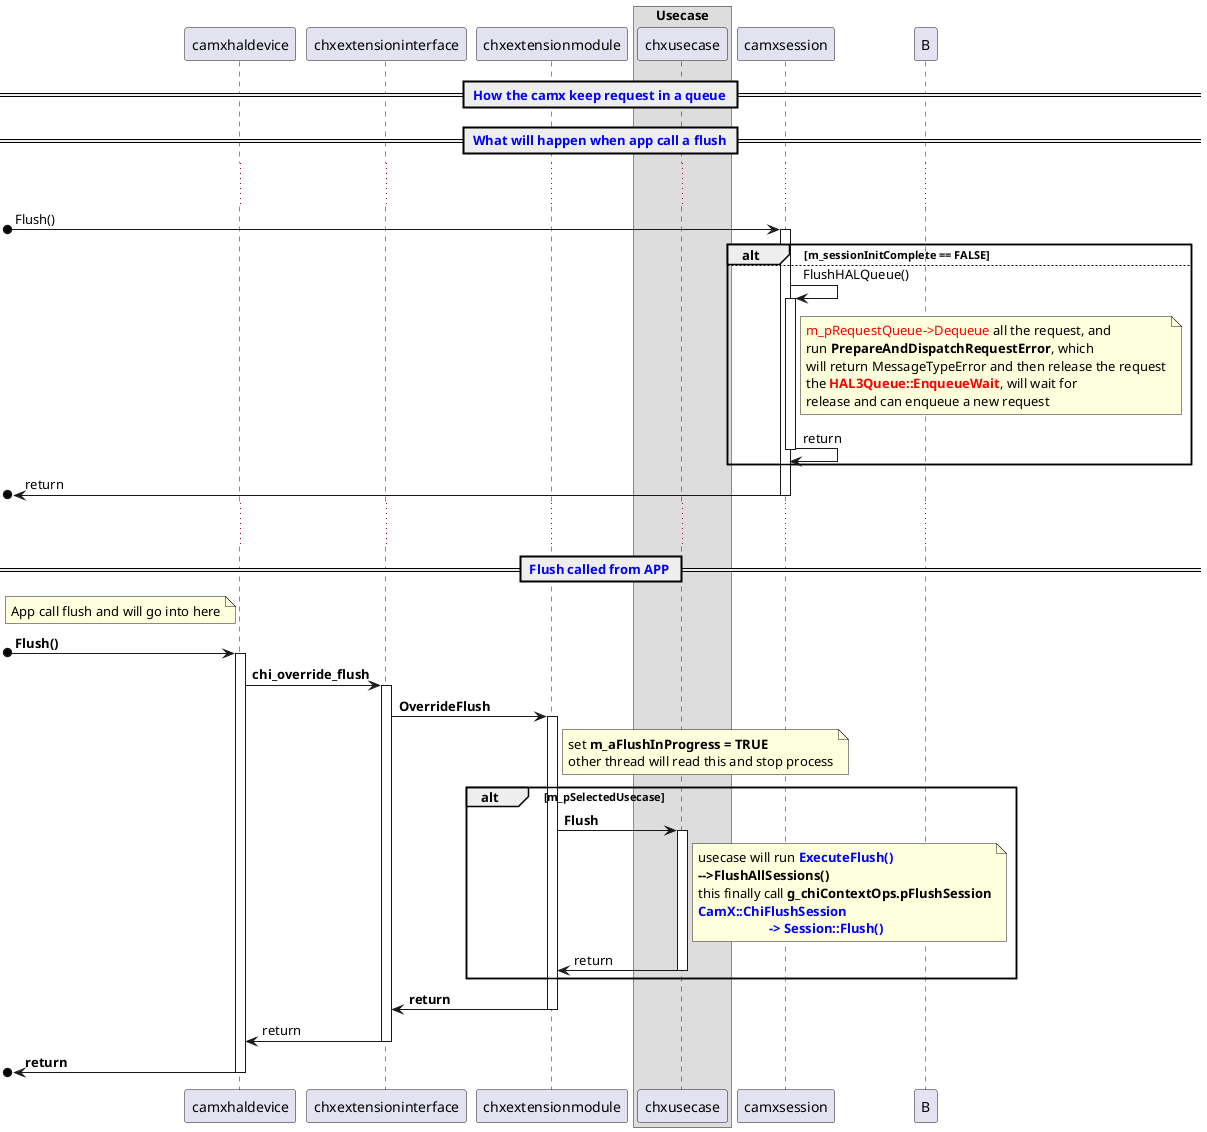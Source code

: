 /'派生，继承：<|--'/
/'组合：*-- ， 将会管理对象的生命周期'/
/'聚合：o--, 特指不管理对象的生命周期，但存在关联'/
/'
title <size:18>camx awb overview</size>\n     Lin Jin

collections ThreadUsers

<color:red><size:16>****</size></color>

<color:blue><size:15></size></color>

package <color:blue><size:15>**AWBDecisionAggregator** {
}

== <color:blue> CAWBMain::Configure </color>==

participant XXX

box "Factory"
participant camxcawbfactory as awb_factory
end box



<color:red>TODO: this need check further</color>


Useful color:
1. Red
Red Crimson DeepPink LightPink Salmon HotPink

2. Blue
MediumBlue Blue DodgerBlue DeepSkyBlue Cyan LightSkyBlue SlateBlue SkyBlue

3. Green
Chartreuse Green GreenYellow LawnGreen Lime LightGreen SpingGreen

4. Yellow
Yellow Gold LightGoldenRodYellow Orange LemonChiffon

5. Violet
DarkMagenta BlueViolet DardViolet Magenta Fuchsia Purple

6. 
'/

@startuml

/'
Actually, I want to know what would happen, when flush
As the App will call the flush.

And when App call abortCaptures
this API's useage: Discard all captures currently pending and in-progress as fast as possible

If a repeating request list is set, it will be cleared


now two points:
1. how the camx keep request queue
2. what does the flush run.
'/
participant camxhaldevice

participant chxextensioninterface
participant chxextensionmodule
box "Usecase"
participant chxusecase
end box

participant camxsession
participant B
== <color:blue> How the camx keep request in a queue </color>==

== <color:blue> **What will happen when app call a flush** </color>==
... ...
[o->camxsession: Flush()
activate camxsession
  alt **m_sessionInitComplete == FALSE**
  else
    camxsession->camxsession: FlushHALQueue()
    activate camxsession
      note right camxsession
        <color:red>m_pRequestQueue->Dequeue</color> all the request, and
        run **PrepareAndDispatchRequestError**, which
        will return MessageTypeError and then release the request
        the <color:red>**HAL3Queue::EnqueueWait**</color>, will wait for 
        release and can enqueue a new request
      end note
    camxsession->camxsession: return
    deactivate camxsession
  end
[o<-camxsession: return
deactivate camxsession
... ...
== <color:blue> **Flush called from APP** </color>==
note left camxhaldevice
  App call flush and will go into here
end note
[o->camxhaldevice: **Flush()**
activate camxhaldevice
  camxhaldevice->chxextensioninterface: **chi_override_flush**
  activate chxextensioninterface
    chxextensioninterface->chxextensionmodule: **OverrideFlush**
    activate chxextensionmodule
      note right chxextensionmodule
        set **m_aFlushInProgress = TRUE**
        other thread will read this and stop process
      end note
      alt **m_pSelectedUsecase**
        chxextensionmodule->chxusecase: **Flush**
        activate chxusecase
          note right chxusecase
            usecase will run <color:blue>**ExecuteFlush()**</color>
            **-->FlushAllSessions()**
            this finally call **g_chiContextOps.pFlushSession**
            <color:blue>**CamX::ChiFlushSession                   **</color>
            <color:blue>**                     -> Session::Flush()**</color>
          end note
        chxextensionmodule<-chxusecase: return
        deactivate chxusecase
      end
    chxextensioninterface<-chxextensionmodule: **return**
    deactivate chxextensionmodule
  camxhaldevice<-chxextensioninterface: return
  deactivate chxextensioninterface
[o<-camxhaldevice: **return**
deactivate camxhaldevice



@enduml
